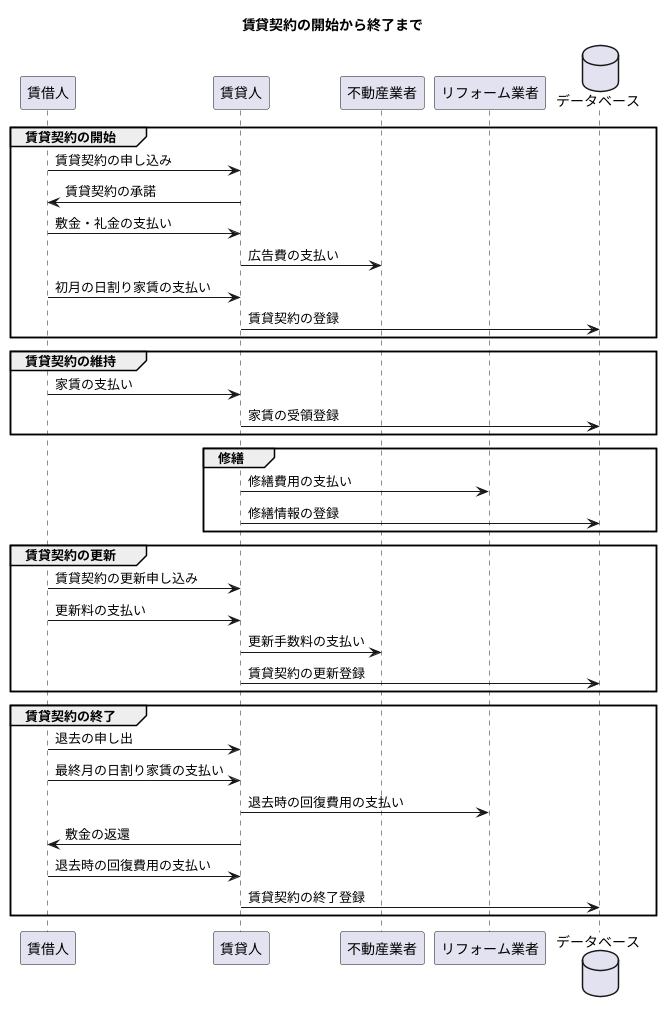 @startuml renting
title:賃貸契約の開始から終了まで
participant 賃借人 as lessee
participant 賃貸人 as lessor
participant 不動産業者 as agent
participant リフォーム業者 as reformer

database "データベース" as db

group 賃貸契約の開始
    lessee -> lessor : 賃貸契約の申し込み
    lessor -> lessee : 賃貸契約の承諾
    lessee -> lessor : 敷金・礼金の支払い
    lessor -> agent : 広告費の支払い
    lessee -> lessor : 初月の日割り家賃の支払い
    lessor -> db : 賃貸契約の登録
end

group 賃貸契約の維持
    lessee -> lessor : 家賃の支払い
    lessor -> db : 家賃の受領登録
end

group 修繕
    lessor -> reformer : 修繕費用の支払い
    lessor -> db : 修繕情報の登録
end

group 賃貸契約の更新
    lessee -> lessor : 賃貸契約の更新申し込み
    lessee -> lessor : 更新料の支払い
    lessor -> agent : 更新手数料の支払い
    lessor -> db : 賃貸契約の更新登録
end

group 賃貸契約の終了
    lessee -> lessor : 退去の申し出
    lessee -> lessor : 最終月の日割り家賃の支払い
    lessor -> reformer : 退去時の回復費用の支払い
    lessor -> lessee : 敷金の返還
    lessee -> lessor : 退去時の回復費用の支払い
    lessor -> db : 賃貸契約の終了登録
end

@enduml
